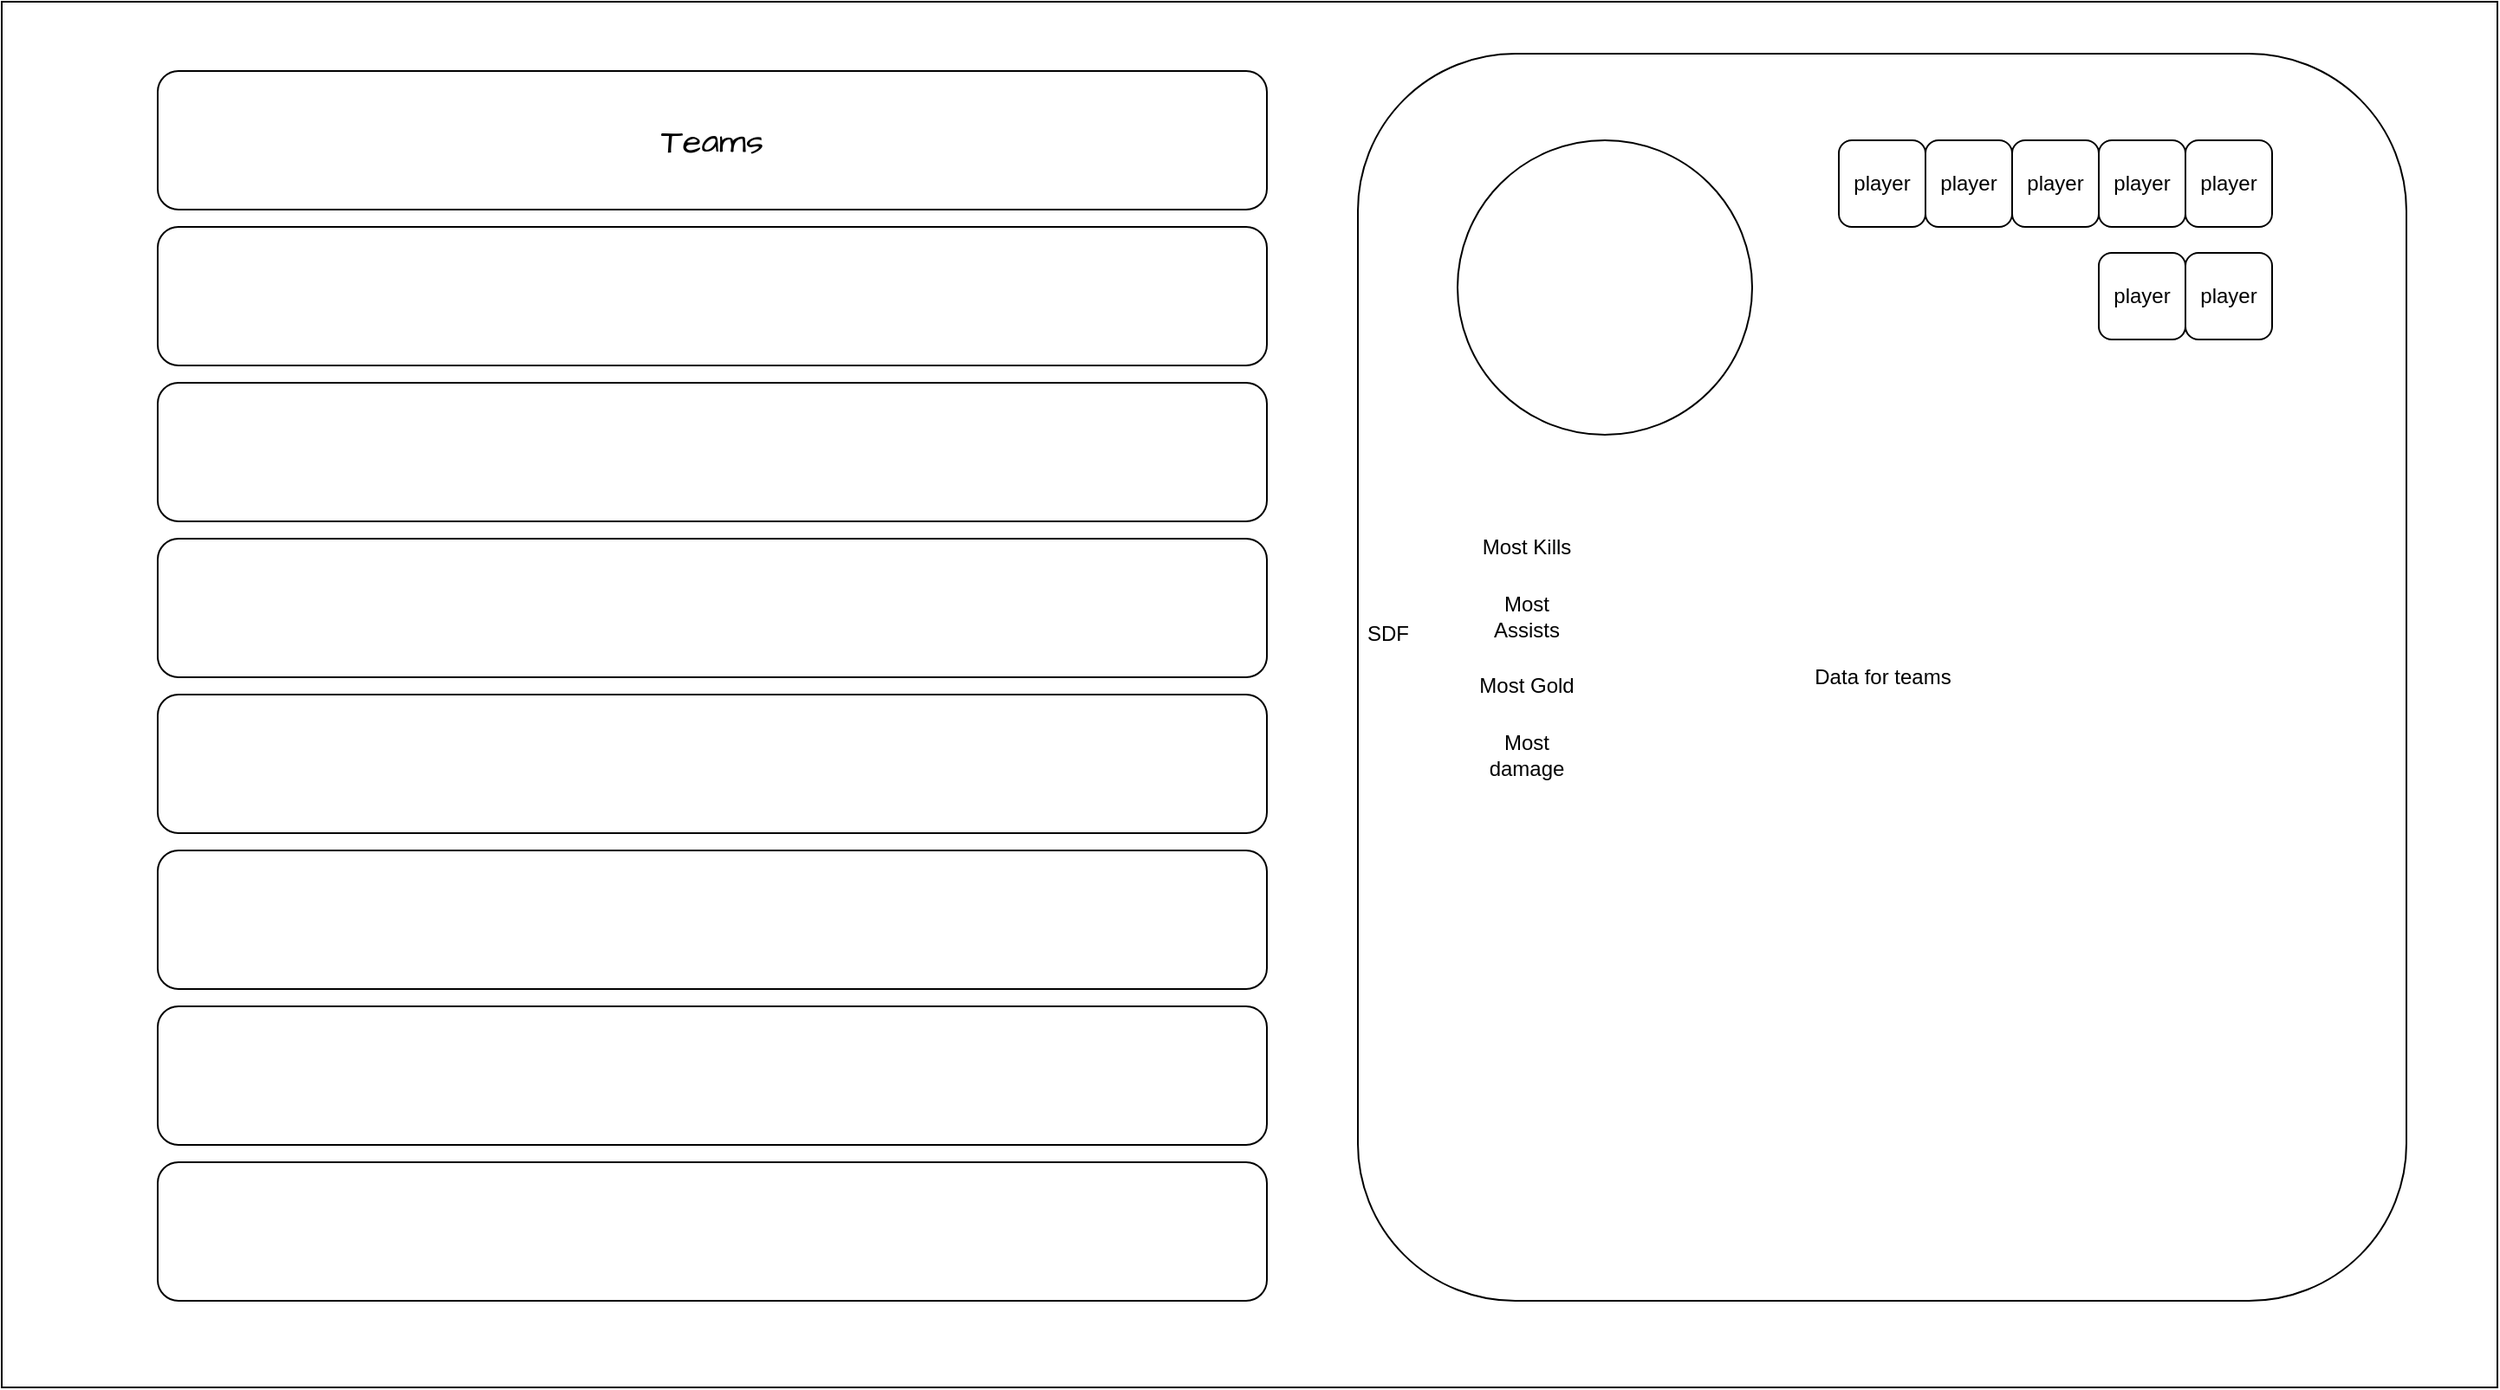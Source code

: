 <mxfile version="23.1.1" type="github">
  <diagram name="Page-1" id="An3f-qXtyZDtz-f_VdAW">
    <mxGraphModel dx="2771" dy="852" grid="1" gridSize="10" guides="1" tooltips="1" connect="1" arrows="1" fold="1" page="1" pageScale="1" pageWidth="1100" pageHeight="850" math="0" shadow="0">
      <root>
        <mxCell id="0" />
        <mxCell id="1" parent="0" />
        <mxCell id="X-iabtBRZktdST__aqZO-15" value="" style="rounded=0;whiteSpace=wrap;html=1;" parent="1" vertex="1">
          <mxGeometry x="-180" y="20" width="1440" height="800" as="geometry" />
        </mxCell>
        <mxCell id="X-iabtBRZktdST__aqZO-12" value="Teams" style="rounded=1;whiteSpace=wrap;html=1;hachureGap=4;fontFamily=Architects Daughter;fontSource=https%3A%2F%2Ffonts.googleapis.com%2Fcss%3Ffamily%3DArchitects%2BDaughter;fontSize=20;" parent="1" vertex="1">
          <mxGeometry x="-90" y="60" width="640" height="80" as="geometry" />
        </mxCell>
        <mxCell id="X-iabtBRZktdST__aqZO-16" value="" style="rounded=1;whiteSpace=wrap;html=1;hachureGap=4;fontFamily=Architects Daughter;fontSource=https%3A%2F%2Ffonts.googleapis.com%2Fcss%3Ffamily%3DArchitects%2BDaughter;fontSize=20;" parent="1" vertex="1">
          <mxGeometry x="-90" y="330" width="640" height="80" as="geometry" />
        </mxCell>
        <mxCell id="X-iabtBRZktdST__aqZO-17" value="" style="rounded=1;whiteSpace=wrap;html=1;hachureGap=4;fontFamily=Architects Daughter;fontSource=https%3A%2F%2Ffonts.googleapis.com%2Fcss%3Ffamily%3DArchitects%2BDaughter;fontSize=20;" parent="1" vertex="1">
          <mxGeometry x="-90" y="240" width="640" height="80" as="geometry" />
        </mxCell>
        <mxCell id="X-iabtBRZktdST__aqZO-18" value="" style="rounded=1;whiteSpace=wrap;html=1;hachureGap=4;fontFamily=Architects Daughter;fontSource=https%3A%2F%2Ffonts.googleapis.com%2Fcss%3Ffamily%3DArchitects%2BDaughter;fontSize=20;" parent="1" vertex="1">
          <mxGeometry x="-90" y="150" width="640" height="80" as="geometry" />
        </mxCell>
        <mxCell id="X-iabtBRZktdST__aqZO-19" value="" style="rounded=1;whiteSpace=wrap;html=1;hachureGap=4;fontFamily=Architects Daughter;fontSource=https%3A%2F%2Ffonts.googleapis.com%2Fcss%3Ffamily%3DArchitects%2BDaughter;fontSize=20;" parent="1" vertex="1">
          <mxGeometry x="-90" y="420" width="640" height="80" as="geometry" />
        </mxCell>
        <mxCell id="X-iabtBRZktdST__aqZO-20" value="" style="rounded=1;whiteSpace=wrap;html=1;hachureGap=4;fontFamily=Architects Daughter;fontSource=https%3A%2F%2Ffonts.googleapis.com%2Fcss%3Ffamily%3DArchitects%2BDaughter;fontSize=20;" parent="1" vertex="1">
          <mxGeometry x="-90" y="510" width="640" height="80" as="geometry" />
        </mxCell>
        <mxCell id="X-iabtBRZktdST__aqZO-22" value="Data for teams" style="rounded=1;whiteSpace=wrap;html=1;" parent="1" vertex="1">
          <mxGeometry x="602.5" y="50" width="605" height="720" as="geometry" />
        </mxCell>
        <mxCell id="X-iabtBRZktdST__aqZO-23" value="player" style="rounded=1;whiteSpace=wrap;html=1;" parent="1" vertex="1">
          <mxGeometry x="880" y="100" width="50" height="50" as="geometry" />
        </mxCell>
        <mxCell id="X-iabtBRZktdST__aqZO-24" value="player" style="rounded=1;whiteSpace=wrap;html=1;" parent="1" vertex="1">
          <mxGeometry x="980" y="100" width="50" height="50" as="geometry" />
        </mxCell>
        <mxCell id="X-iabtBRZktdST__aqZO-25" value="player" style="rounded=1;whiteSpace=wrap;html=1;" parent="1" vertex="1">
          <mxGeometry x="1030" y="100" width="50" height="50" as="geometry" />
        </mxCell>
        <mxCell id="X-iabtBRZktdST__aqZO-28" value="player" style="rounded=1;whiteSpace=wrap;html=1;" parent="1" vertex="1">
          <mxGeometry x="1080" y="165" width="50" height="50" as="geometry" />
        </mxCell>
        <mxCell id="X-iabtBRZktdST__aqZO-29" value="player" style="rounded=1;whiteSpace=wrap;html=1;" parent="1" vertex="1">
          <mxGeometry x="1030" y="165" width="50" height="50" as="geometry" />
        </mxCell>
        <mxCell id="X-iabtBRZktdST__aqZO-30" value="player" style="rounded=1;whiteSpace=wrap;html=1;" parent="1" vertex="1">
          <mxGeometry x="1080" y="100" width="50" height="50" as="geometry" />
        </mxCell>
        <mxCell id="X-iabtBRZktdST__aqZO-31" value="player" style="rounded=1;whiteSpace=wrap;html=1;" parent="1" vertex="1">
          <mxGeometry x="930" y="100" width="50" height="50" as="geometry" />
        </mxCell>
        <mxCell id="X-iabtBRZktdST__aqZO-34" value="" style="ellipse;whiteSpace=wrap;html=1;aspect=fixed;" parent="1" vertex="1">
          <mxGeometry x="660" y="100" width="170" height="170" as="geometry" />
        </mxCell>
        <mxCell id="X-iabtBRZktdST__aqZO-35" value="Most Kills" style="text;html=1;strokeColor=none;fillColor=none;align=center;verticalAlign=middle;whiteSpace=wrap;rounded=0;" parent="1" vertex="1">
          <mxGeometry x="670" y="320" width="60" height="30" as="geometry" />
        </mxCell>
        <mxCell id="X-iabtBRZktdST__aqZO-36" value="Most Assists" style="text;html=1;strokeColor=none;fillColor=none;align=center;verticalAlign=middle;whiteSpace=wrap;rounded=0;" parent="1" vertex="1">
          <mxGeometry x="670" y="360" width="60" height="30" as="geometry" />
        </mxCell>
        <mxCell id="X-iabtBRZktdST__aqZO-37" value="Most Gold" style="text;html=1;strokeColor=none;fillColor=none;align=center;verticalAlign=middle;whiteSpace=wrap;rounded=0;" parent="1" vertex="1">
          <mxGeometry x="670" y="400" width="60" height="30" as="geometry" />
        </mxCell>
        <mxCell id="X-iabtBRZktdST__aqZO-40" value="Most damage" style="text;html=1;strokeColor=none;fillColor=none;align=center;verticalAlign=middle;whiteSpace=wrap;rounded=0;" parent="1" vertex="1">
          <mxGeometry x="670" y="440" width="60" height="30" as="geometry" />
        </mxCell>
        <mxCell id="X_B01OqKu5qlpTngIoj4-1" value="" style="rounded=1;whiteSpace=wrap;html=1;hachureGap=4;fontFamily=Architects Daughter;fontSource=https%3A%2F%2Ffonts.googleapis.com%2Fcss%3Ffamily%3DArchitects%2BDaughter;fontSize=20;" parent="1" vertex="1">
          <mxGeometry x="-90" y="690" width="640" height="80" as="geometry" />
        </mxCell>
        <mxCell id="X_B01OqKu5qlpTngIoj4-2" value="" style="rounded=1;whiteSpace=wrap;html=1;hachureGap=4;fontFamily=Architects Daughter;fontSource=https%3A%2F%2Ffonts.googleapis.com%2Fcss%3Ffamily%3DArchitects%2BDaughter;fontSize=20;" parent="1" vertex="1">
          <mxGeometry x="-90" y="600" width="640" height="80" as="geometry" />
        </mxCell>
        <mxCell id="Idz7ruJgIJlsanvfteHl-1" value="SDF" style="text;strokeColor=none;align=center;fillColor=none;html=1;verticalAlign=middle;whiteSpace=wrap;rounded=0;" vertex="1" parent="1">
          <mxGeometry x="590" y="370" width="60" height="30" as="geometry" />
        </mxCell>
      </root>
    </mxGraphModel>
  </diagram>
</mxfile>

